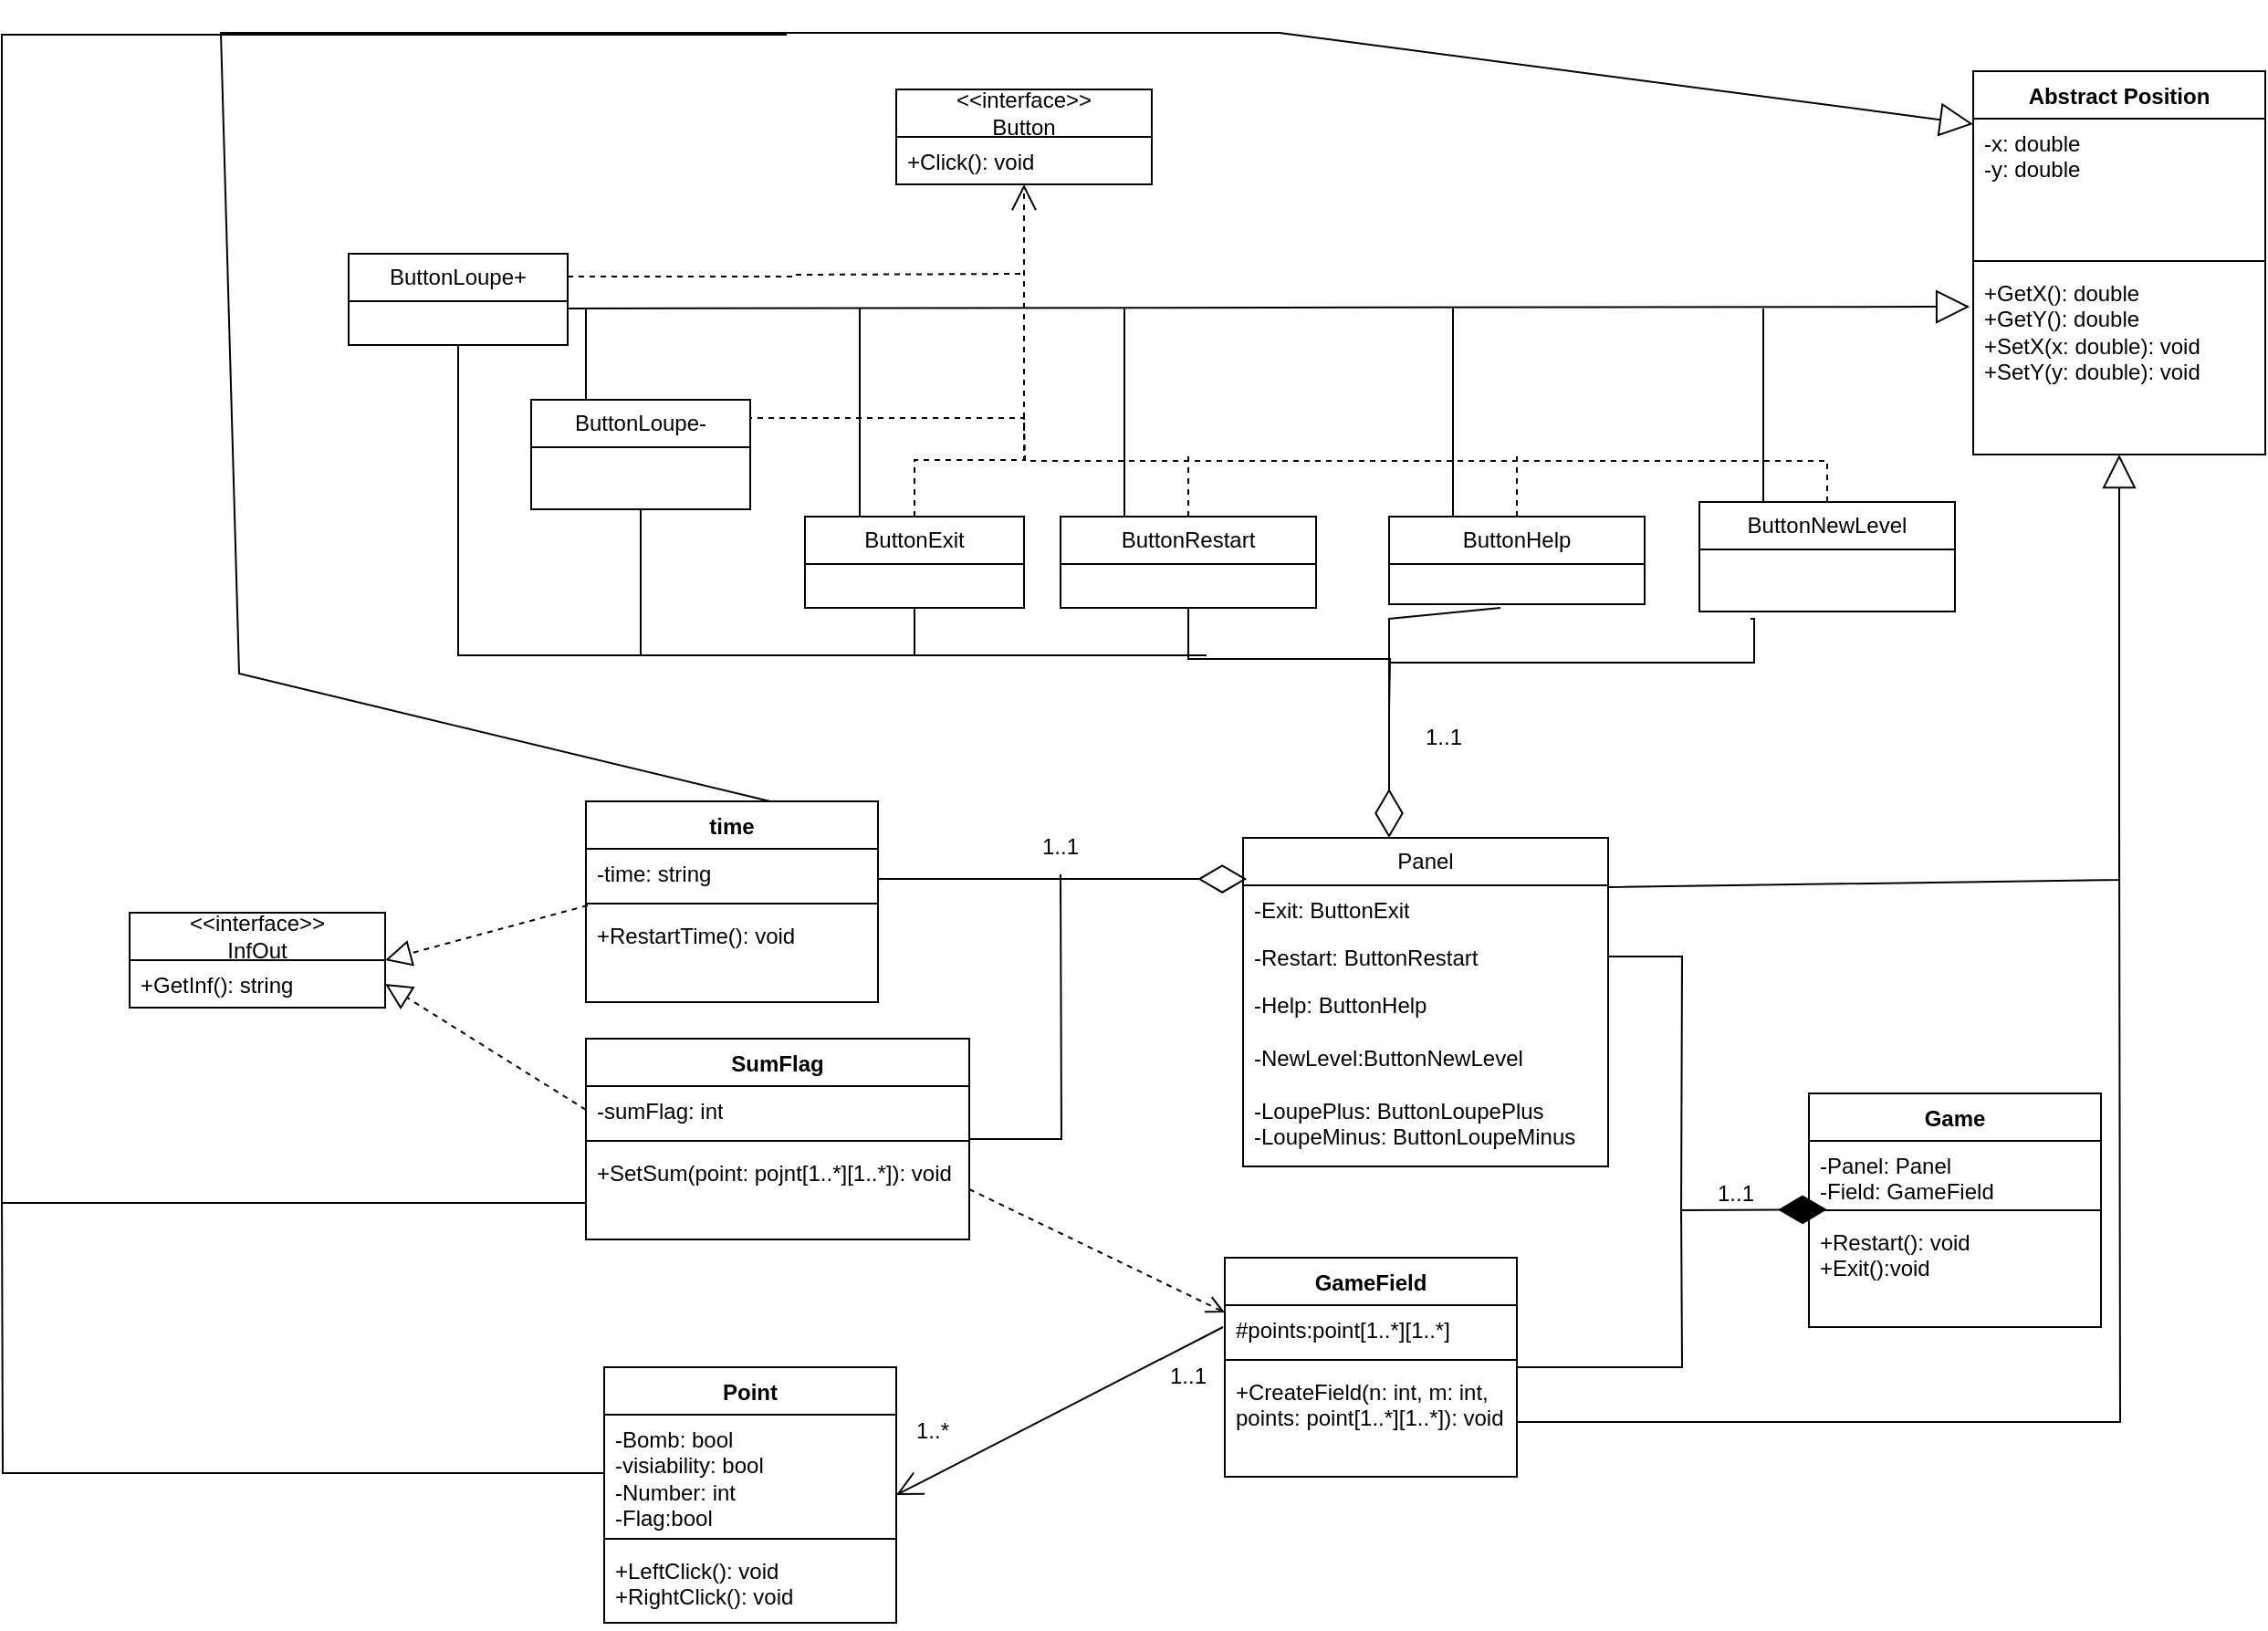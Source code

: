 <mxfile version="28.2.7">
  <diagram name="Страница — 1" id="gY2O-qyHXz5owjPsCHkH">
    <mxGraphModel dx="2253" dy="1956" grid="1" gridSize="10" guides="1" tooltips="1" connect="1" arrows="1" fold="1" page="1" pageScale="1" pageWidth="827" pageHeight="1169" math="0" shadow="0">
      <root>
        <mxCell id="0" />
        <mxCell id="1" parent="0" />
        <mxCell id="v99KTuT6lKcqQnEKjUZW-56" value="Abstract Position" style="swimlane;fontStyle=1;align=center;verticalAlign=top;childLayout=stackLayout;horizontal=1;startSize=26;horizontalStack=0;resizeParent=1;resizeParentMax=0;resizeLast=0;collapsible=1;marginBottom=0;whiteSpace=wrap;html=1;" vertex="1" parent="1">
          <mxGeometry x="620" y="20" width="160" height="210" as="geometry" />
        </mxCell>
        <mxCell id="v99KTuT6lKcqQnEKjUZW-57" value="&lt;div&gt;-x: double&lt;/div&gt;&lt;div&gt;-y: double&lt;/div&gt;" style="text;strokeColor=none;fillColor=none;align=left;verticalAlign=top;spacingLeft=4;spacingRight=4;overflow=hidden;rotatable=0;points=[[0,0.5],[1,0.5]];portConstraint=eastwest;whiteSpace=wrap;html=1;" vertex="1" parent="v99KTuT6lKcqQnEKjUZW-56">
          <mxGeometry y="26" width="160" height="74" as="geometry" />
        </mxCell>
        <mxCell id="v99KTuT6lKcqQnEKjUZW-58" value="" style="line;strokeWidth=1;fillColor=none;align=left;verticalAlign=middle;spacingTop=-1;spacingLeft=3;spacingRight=3;rotatable=0;labelPosition=right;points=[];portConstraint=eastwest;strokeColor=inherit;" vertex="1" parent="v99KTuT6lKcqQnEKjUZW-56">
          <mxGeometry y="100" width="160" height="8" as="geometry" />
        </mxCell>
        <mxCell id="v99KTuT6lKcqQnEKjUZW-59" value="&lt;div&gt;+GetX(): double&lt;/div&gt;&lt;div&gt;+GetY(): double&lt;/div&gt;&lt;div&gt;+SetX(x: double): void&lt;/div&gt;&lt;div&gt;+SetY(y: double): void&lt;/div&gt;&lt;div&gt;&lt;br&gt;&lt;/div&gt;&lt;div&gt;&lt;br&gt;&lt;/div&gt;" style="text;strokeColor=none;fillColor=none;align=left;verticalAlign=top;spacingLeft=4;spacingRight=4;overflow=hidden;rotatable=0;points=[[0,0.5],[1,0.5]];portConstraint=eastwest;whiteSpace=wrap;html=1;" vertex="1" parent="v99KTuT6lKcqQnEKjUZW-56">
          <mxGeometry y="108" width="160" height="102" as="geometry" />
        </mxCell>
        <mxCell id="v99KTuT6lKcqQnEKjUZW-98" style="edgeStyle=orthogonalEdgeStyle;rounded=0;orthogonalLoop=1;jettySize=auto;html=1;exitX=0.5;exitY=1;exitDx=0;exitDy=0;endArrow=none;endFill=0;" edge="1" parent="1" source="v99KTuT6lKcqQnEKjUZW-68">
          <mxGeometry relative="1" as="geometry">
            <mxPoint x="300" y="370" as="targetPoint" />
          </mxGeometry>
        </mxCell>
        <mxCell id="v99KTuT6lKcqQnEKjUZW-203" style="edgeStyle=orthogonalEdgeStyle;rounded=0;orthogonalLoop=1;jettySize=auto;html=1;exitX=0.5;exitY=0;exitDx=0;exitDy=0;dashed=1;endArrow=none;endFill=0;" edge="1" parent="1" source="v99KTuT6lKcqQnEKjUZW-68">
          <mxGeometry relative="1" as="geometry">
            <mxPoint x="190" y="230" as="targetPoint" />
          </mxGeometry>
        </mxCell>
        <mxCell id="v99KTuT6lKcqQnEKjUZW-210" style="edgeStyle=orthogonalEdgeStyle;rounded=0;orthogonalLoop=1;jettySize=auto;html=1;exitX=0.25;exitY=0;exitDx=0;exitDy=0;endArrow=none;endFill=0;" edge="1" parent="1" source="v99KTuT6lKcqQnEKjUZW-68">
          <mxGeometry relative="1" as="geometry">
            <mxPoint x="155" y="150" as="targetPoint" />
          </mxGeometry>
        </mxCell>
        <mxCell id="v99KTuT6lKcqQnEKjUZW-68" value="ButtonRestart" style="swimlane;fontStyle=0;childLayout=stackLayout;horizontal=1;startSize=26;fillColor=none;horizontalStack=0;resizeParent=1;resizeParentMax=0;resizeLast=0;collapsible=1;marginBottom=0;whiteSpace=wrap;html=1;" vertex="1" parent="1">
          <mxGeometry x="120" y="264" width="140" height="50" as="geometry" />
        </mxCell>
        <mxCell id="v99KTuT6lKcqQnEKjUZW-204" style="edgeStyle=orthogonalEdgeStyle;rounded=0;orthogonalLoop=1;jettySize=auto;html=1;exitX=0.5;exitY=0;exitDx=0;exitDy=0;dashed=1;endArrow=none;endFill=0;" edge="1" parent="1" source="v99KTuT6lKcqQnEKjUZW-72">
          <mxGeometry relative="1" as="geometry">
            <mxPoint x="370" y="230" as="targetPoint" />
          </mxGeometry>
        </mxCell>
        <mxCell id="v99KTuT6lKcqQnEKjUZW-211" style="edgeStyle=orthogonalEdgeStyle;rounded=0;orthogonalLoop=1;jettySize=auto;html=1;exitX=0.25;exitY=0;exitDx=0;exitDy=0;endArrow=none;endFill=0;" edge="1" parent="1" source="v99KTuT6lKcqQnEKjUZW-72">
          <mxGeometry relative="1" as="geometry">
            <mxPoint x="335" y="150" as="targetPoint" />
          </mxGeometry>
        </mxCell>
        <mxCell id="v99KTuT6lKcqQnEKjUZW-72" value="ButtonHelp" style="swimlane;fontStyle=0;childLayout=stackLayout;horizontal=1;startSize=26;fillColor=none;horizontalStack=0;resizeParent=1;resizeParentMax=0;resizeLast=0;collapsible=1;marginBottom=0;whiteSpace=wrap;html=1;" vertex="1" parent="1">
          <mxGeometry x="300" y="264" width="140" height="48" as="geometry" />
        </mxCell>
        <mxCell id="v99KTuT6lKcqQnEKjUZW-202" style="edgeStyle=orthogonalEdgeStyle;rounded=0;orthogonalLoop=1;jettySize=auto;html=1;exitX=0.5;exitY=0;exitDx=0;exitDy=0;dashed=1;endArrow=none;endFill=0;" edge="1" parent="1" source="v99KTuT6lKcqQnEKjUZW-74">
          <mxGeometry relative="1" as="geometry">
            <mxPoint x="100" y="210" as="targetPoint" />
          </mxGeometry>
        </mxCell>
        <mxCell id="v99KTuT6lKcqQnEKjUZW-212" style="edgeStyle=orthogonalEdgeStyle;rounded=0;orthogonalLoop=1;jettySize=auto;html=1;exitX=0.25;exitY=0;exitDx=0;exitDy=0;endArrow=none;endFill=0;" edge="1" parent="1" source="v99KTuT6lKcqQnEKjUZW-74">
          <mxGeometry relative="1" as="geometry">
            <mxPoint x="505" y="150" as="targetPoint" />
          </mxGeometry>
        </mxCell>
        <mxCell id="v99KTuT6lKcqQnEKjUZW-74" value="ButtonNewLevel" style="swimlane;fontStyle=0;childLayout=stackLayout;horizontal=1;startSize=26;fillColor=none;horizontalStack=0;resizeParent=1;resizeParentMax=0;resizeLast=0;collapsible=1;marginBottom=0;whiteSpace=wrap;html=1;" vertex="1" parent="1">
          <mxGeometry x="470" y="256" width="140" height="60" as="geometry" />
        </mxCell>
        <mxCell id="v99KTuT6lKcqQnEKjUZW-86" value="&lt;div&gt;&amp;lt;&amp;lt;interface&amp;gt;&amp;gt;&lt;/div&gt;&lt;div&gt;Button&lt;/div&gt;" style="swimlane;fontStyle=0;childLayout=stackLayout;horizontal=1;startSize=26;fillColor=none;horizontalStack=0;resizeParent=1;resizeParentMax=0;resizeLast=0;collapsible=1;marginBottom=0;whiteSpace=wrap;html=1;" vertex="1" parent="1">
          <mxGeometry x="30" y="30" width="140" height="52" as="geometry" />
        </mxCell>
        <mxCell id="v99KTuT6lKcqQnEKjUZW-87" value="&lt;div&gt;+Click(): void&lt;/div&gt;" style="text;strokeColor=none;fillColor=none;align=left;verticalAlign=top;spacingLeft=4;spacingRight=4;overflow=hidden;rotatable=0;points=[[0,0.5],[1,0.5]];portConstraint=eastwest;whiteSpace=wrap;html=1;" vertex="1" parent="v99KTuT6lKcqQnEKjUZW-86">
          <mxGeometry y="26" width="140" height="26" as="geometry" />
        </mxCell>
        <mxCell id="v99KTuT6lKcqQnEKjUZW-97" value="" style="endArrow=diamondThin;endFill=0;endSize=24;html=1;rounded=0;entryX=0.5;entryY=0;entryDx=0;entryDy=0;exitX=0.436;exitY=1.091;exitDx=0;exitDy=0;exitPerimeter=0;" edge="1" parent="1">
          <mxGeometry width="160" relative="1" as="geometry">
            <mxPoint x="361.04" y="314.002" as="sourcePoint" />
            <mxPoint x="300" y="440" as="targetPoint" />
            <Array as="points">
              <mxPoint x="300" y="320" />
              <mxPoint x="300" y="350" />
            </Array>
          </mxGeometry>
        </mxCell>
        <mxCell id="v99KTuT6lKcqQnEKjUZW-99" style="edgeStyle=orthogonalEdgeStyle;rounded=0;orthogonalLoop=1;jettySize=auto;html=1;endArrow=none;endFill=0;exitX=0.6;exitY=1.091;exitDx=0;exitDy=0;exitPerimeter=0;" edge="1" parent="1">
          <mxGeometry relative="1" as="geometry">
            <mxPoint x="300" y="344" as="targetPoint" />
            <mxPoint x="498" y="320.002" as="sourcePoint" />
            <Array as="points">
              <mxPoint x="500" y="320" />
            </Array>
          </mxGeometry>
        </mxCell>
        <mxCell id="v99KTuT6lKcqQnEKjUZW-100" value="" style="endArrow=block;endSize=16;endFill=0;html=1;rounded=0;exitX=1;exitY=0.15;exitDx=0;exitDy=0;exitPerimeter=0;" edge="1" parent="1" source="v99KTuT6lKcqQnEKjUZW-139" target="v99KTuT6lKcqQnEKjUZW-59">
          <mxGeometry width="160" relative="1" as="geometry">
            <mxPoint x="380" y="462.5" as="sourcePoint" />
            <mxPoint x="540" y="462.5" as="targetPoint" />
            <Array as="points">
              <mxPoint x="700" y="463" />
            </Array>
          </mxGeometry>
        </mxCell>
        <mxCell id="v99KTuT6lKcqQnEKjUZW-101" value="time" style="swimlane;fontStyle=1;align=center;verticalAlign=top;childLayout=stackLayout;horizontal=1;startSize=26;horizontalStack=0;resizeParent=1;resizeParentMax=0;resizeLast=0;collapsible=1;marginBottom=0;whiteSpace=wrap;html=1;" vertex="1" parent="1">
          <mxGeometry x="-140" y="420" width="160" height="110" as="geometry" />
        </mxCell>
        <mxCell id="v99KTuT6lKcqQnEKjUZW-102" value="-time: string" style="text;strokeColor=none;fillColor=none;align=left;verticalAlign=top;spacingLeft=4;spacingRight=4;overflow=hidden;rotatable=0;points=[[0,0.5],[1,0.5]];portConstraint=eastwest;whiteSpace=wrap;html=1;" vertex="1" parent="v99KTuT6lKcqQnEKjUZW-101">
          <mxGeometry y="26" width="160" height="26" as="geometry" />
        </mxCell>
        <mxCell id="v99KTuT6lKcqQnEKjUZW-103" value="" style="line;strokeWidth=1;fillColor=none;align=left;verticalAlign=middle;spacingTop=-1;spacingLeft=3;spacingRight=3;rotatable=0;labelPosition=right;points=[];portConstraint=eastwest;strokeColor=inherit;" vertex="1" parent="v99KTuT6lKcqQnEKjUZW-101">
          <mxGeometry y="52" width="160" height="8" as="geometry" />
        </mxCell>
        <mxCell id="v99KTuT6lKcqQnEKjUZW-104" value="&lt;div&gt;+RestartTime(): void&lt;/div&gt;" style="text;strokeColor=none;fillColor=none;align=left;verticalAlign=top;spacingLeft=4;spacingRight=4;overflow=hidden;rotatable=0;points=[[0,0.5],[1,0.5]];portConstraint=eastwest;whiteSpace=wrap;html=1;" vertex="1" parent="v99KTuT6lKcqQnEKjUZW-101">
          <mxGeometry y="60" width="160" height="50" as="geometry" />
        </mxCell>
        <mxCell id="v99KTuT6lKcqQnEKjUZW-114" style="edgeStyle=orthogonalEdgeStyle;rounded=0;orthogonalLoop=1;jettySize=auto;html=1;exitX=1;exitY=0.5;exitDx=0;exitDy=0;endArrow=none;endFill=0;" edge="1" parent="1" source="v99KTuT6lKcqQnEKjUZW-109">
          <mxGeometry relative="1" as="geometry">
            <mxPoint x="120" y="460" as="targetPoint" />
          </mxGeometry>
        </mxCell>
        <mxCell id="v99KTuT6lKcqQnEKjUZW-109" value="SumFlag" style="swimlane;fontStyle=1;align=center;verticalAlign=top;childLayout=stackLayout;horizontal=1;startSize=26;horizontalStack=0;resizeParent=1;resizeParentMax=0;resizeLast=0;collapsible=1;marginBottom=0;whiteSpace=wrap;html=1;" vertex="1" parent="1">
          <mxGeometry x="-140" y="550" width="210" height="110" as="geometry" />
        </mxCell>
        <mxCell id="v99KTuT6lKcqQnEKjUZW-110" value="-sumFlag: int" style="text;strokeColor=none;fillColor=none;align=left;verticalAlign=top;spacingLeft=4;spacingRight=4;overflow=hidden;rotatable=0;points=[[0,0.5],[1,0.5]];portConstraint=eastwest;whiteSpace=wrap;html=1;" vertex="1" parent="v99KTuT6lKcqQnEKjUZW-109">
          <mxGeometry y="26" width="210" height="26" as="geometry" />
        </mxCell>
        <mxCell id="v99KTuT6lKcqQnEKjUZW-111" value="" style="line;strokeWidth=1;fillColor=none;align=left;verticalAlign=middle;spacingTop=-1;spacingLeft=3;spacingRight=3;rotatable=0;labelPosition=right;points=[];portConstraint=eastwest;strokeColor=inherit;" vertex="1" parent="v99KTuT6lKcqQnEKjUZW-109">
          <mxGeometry y="52" width="210" height="8" as="geometry" />
        </mxCell>
        <mxCell id="v99KTuT6lKcqQnEKjUZW-112" value="+SetSum(point: pojnt[1..*][1..*]): void&lt;div&gt;&lt;br&gt;&lt;/div&gt;" style="text;strokeColor=none;fillColor=none;align=left;verticalAlign=top;spacingLeft=4;spacingRight=4;overflow=hidden;rotatable=0;points=[[0,0.5],[1,0.5]];portConstraint=eastwest;whiteSpace=wrap;html=1;" vertex="1" parent="v99KTuT6lKcqQnEKjUZW-109">
          <mxGeometry y="60" width="210" height="50" as="geometry" />
        </mxCell>
        <mxCell id="v99KTuT6lKcqQnEKjUZW-113" value="" style="endArrow=diamondThin;endFill=0;endSize=24;html=1;rounded=0;entryX=0.013;entryY=0.962;entryDx=0;entryDy=0;entryPerimeter=0;exitX=1;exitY=0.962;exitDx=0;exitDy=0;exitPerimeter=0;" edge="1" parent="1">
          <mxGeometry width="160" relative="1" as="geometry">
            <mxPoint x="20" y="462.512" as="sourcePoint" />
            <mxPoint x="222.08" y="462.512" as="targetPoint" />
            <Array as="points">
              <mxPoint x="130" y="462.5" />
            </Array>
          </mxGeometry>
        </mxCell>
        <mxCell id="v99KTuT6lKcqQnEKjUZW-115" value="" style="endArrow=block;endSize=16;endFill=0;html=1;rounded=0;exitX=0.631;exitY=0.012;exitDx=0;exitDy=0;exitPerimeter=0;" edge="1" parent="1">
          <mxGeometry width="160" relative="1" as="geometry">
            <mxPoint x="-39.04" y="420.002" as="sourcePoint" />
            <mxPoint x="620" y="48.97" as="targetPoint" />
            <Array as="points">
              <mxPoint x="-330" y="350" />
              <mxPoint x="-340" y="-1" />
              <mxPoint x="240" y="-1.03" />
            </Array>
          </mxGeometry>
        </mxCell>
        <mxCell id="v99KTuT6lKcqQnEKjUZW-134" style="edgeStyle=orthogonalEdgeStyle;rounded=0;orthogonalLoop=1;jettySize=auto;html=1;exitX=0.5;exitY=1;exitDx=0;exitDy=0;endArrow=none;endFill=0;" edge="1" parent="1" source="v99KTuT6lKcqQnEKjUZW-130">
          <mxGeometry relative="1" as="geometry">
            <mxPoint x="200" y="340" as="targetPoint" />
            <Array as="points">
              <mxPoint x="40" y="340" />
            </Array>
          </mxGeometry>
        </mxCell>
        <mxCell id="v99KTuT6lKcqQnEKjUZW-198" style="edgeStyle=orthogonalEdgeStyle;rounded=0;orthogonalLoop=1;jettySize=auto;html=1;exitX=0.5;exitY=0;exitDx=0;exitDy=0;endArrow=none;endFill=0;dashed=1;" edge="1" parent="1" source="v99KTuT6lKcqQnEKjUZW-130">
          <mxGeometry relative="1" as="geometry">
            <mxPoint x="100" y="200" as="targetPoint" />
            <Array as="points">
              <mxPoint x="40" y="233" />
              <mxPoint x="100" y="233" />
            </Array>
          </mxGeometry>
        </mxCell>
        <mxCell id="v99KTuT6lKcqQnEKjUZW-209" style="edgeStyle=orthogonalEdgeStyle;rounded=0;orthogonalLoop=1;jettySize=auto;html=1;exitX=0.25;exitY=0;exitDx=0;exitDy=0;endArrow=none;endFill=0;" edge="1" parent="1" source="v99KTuT6lKcqQnEKjUZW-130">
          <mxGeometry relative="1" as="geometry">
            <mxPoint x="10" y="150" as="targetPoint" />
          </mxGeometry>
        </mxCell>
        <mxCell id="v99KTuT6lKcqQnEKjUZW-130" value="ButtonExit" style="swimlane;fontStyle=0;childLayout=stackLayout;horizontal=1;startSize=26;fillColor=none;horizontalStack=0;resizeParent=1;resizeParentMax=0;resizeLast=0;collapsible=1;marginBottom=0;whiteSpace=wrap;html=1;" vertex="1" parent="1">
          <mxGeometry x="-20" y="264" width="120" height="50" as="geometry">
            <mxRectangle x="-20" y="264" width="110" height="30" as="alternateBounds" />
          </mxGeometry>
        </mxCell>
        <mxCell id="v99KTuT6lKcqQnEKjUZW-139" value="Panel" style="swimlane;fontStyle=0;childLayout=stackLayout;horizontal=1;startSize=26;fillColor=none;horizontalStack=0;resizeParent=1;resizeParentMax=0;resizeLast=0;collapsible=1;marginBottom=0;whiteSpace=wrap;html=1;" vertex="1" parent="1">
          <mxGeometry x="220" y="440" width="200" height="180" as="geometry">
            <mxRectangle x="220" y="440" width="70" height="30" as="alternateBounds" />
          </mxGeometry>
        </mxCell>
        <mxCell id="v99KTuT6lKcqQnEKjUZW-140" value="-Exit: ButtonExit" style="text;strokeColor=none;fillColor=none;align=left;verticalAlign=top;spacingLeft=4;spacingRight=4;overflow=hidden;rotatable=0;points=[[0,0.5],[1,0.5]];portConstraint=eastwest;whiteSpace=wrap;html=1;" vertex="1" parent="v99KTuT6lKcqQnEKjUZW-139">
          <mxGeometry y="26" width="200" height="26" as="geometry" />
        </mxCell>
        <mxCell id="v99KTuT6lKcqQnEKjUZW-174" style="edgeStyle=orthogonalEdgeStyle;rounded=0;orthogonalLoop=1;jettySize=auto;html=1;exitX=1;exitY=0.5;exitDx=0;exitDy=0;endArrow=none;endFill=0;" edge="1" parent="v99KTuT6lKcqQnEKjUZW-139" source="v99KTuT6lKcqQnEKjUZW-141">
          <mxGeometry relative="1" as="geometry">
            <mxPoint x="240" y="210" as="targetPoint" />
          </mxGeometry>
        </mxCell>
        <mxCell id="v99KTuT6lKcqQnEKjUZW-141" value="&lt;div&gt;-Restart: ButtonRestart&lt;br&gt;&lt;br&gt;&lt;/div&gt;" style="text;strokeColor=none;fillColor=none;align=left;verticalAlign=top;spacingLeft=4;spacingRight=4;overflow=hidden;rotatable=0;points=[[0,0.5],[1,0.5]];portConstraint=eastwest;whiteSpace=wrap;html=1;" vertex="1" parent="v99KTuT6lKcqQnEKjUZW-139">
          <mxGeometry y="52" width="200" height="26" as="geometry" />
        </mxCell>
        <mxCell id="v99KTuT6lKcqQnEKjUZW-142" value="-Help: ButtonHelp&lt;br&gt;&lt;div&gt;&lt;br&gt;&lt;/div&gt;&lt;div&gt;-NewLevel:ButtonNewLevel&lt;br&gt;&lt;br&gt;&lt;/div&gt;&lt;div&gt;-LoupePlus: ButtonLoupePlus&lt;/div&gt;&lt;div&gt;-LoupeMinus: ButtonLoupeMinus&lt;/div&gt;&lt;div&gt;&lt;br&gt;&lt;/div&gt;" style="text;strokeColor=none;fillColor=none;align=left;verticalAlign=top;spacingLeft=4;spacingRight=4;overflow=hidden;rotatable=0;points=[[0,0.5],[1,0.5]];portConstraint=eastwest;whiteSpace=wrap;html=1;" vertex="1" parent="v99KTuT6lKcqQnEKjUZW-139">
          <mxGeometry y="78" width="200" height="102" as="geometry" />
        </mxCell>
        <mxCell id="v99KTuT6lKcqQnEKjUZW-147" value="Point" style="swimlane;fontStyle=1;align=center;verticalAlign=top;childLayout=stackLayout;horizontal=1;startSize=26;horizontalStack=0;resizeParent=1;resizeParentMax=0;resizeLast=0;collapsible=1;marginBottom=0;whiteSpace=wrap;html=1;" vertex="1" parent="1">
          <mxGeometry x="-130" y="730" width="160" height="140" as="geometry" />
        </mxCell>
        <mxCell id="v99KTuT6lKcqQnEKjUZW-185" style="edgeStyle=orthogonalEdgeStyle;rounded=0;orthogonalLoop=1;jettySize=auto;html=1;exitX=0;exitY=0.5;exitDx=0;exitDy=0;endArrow=none;endFill=0;" edge="1" parent="v99KTuT6lKcqQnEKjUZW-147" source="v99KTuT6lKcqQnEKjUZW-148">
          <mxGeometry relative="1" as="geometry">
            <mxPoint x="-330" y="-100" as="targetPoint" />
          </mxGeometry>
        </mxCell>
        <mxCell id="v99KTuT6lKcqQnEKjUZW-148" value="&lt;div&gt;-Bomb: bool&lt;/div&gt;&lt;div&gt;-visiability: bool&lt;br&gt;-Number: int&lt;br&gt;-Flag:bool&lt;/div&gt;&lt;div&gt;&lt;br&gt;&lt;/div&gt;" style="text;strokeColor=none;fillColor=none;align=left;verticalAlign=top;spacingLeft=4;spacingRight=4;overflow=hidden;rotatable=0;points=[[0,0.5],[1,0.5]];portConstraint=eastwest;whiteSpace=wrap;html=1;" vertex="1" parent="v99KTuT6lKcqQnEKjUZW-147">
          <mxGeometry y="26" width="160" height="64" as="geometry" />
        </mxCell>
        <mxCell id="v99KTuT6lKcqQnEKjUZW-149" value="" style="line;strokeWidth=1;fillColor=none;align=left;verticalAlign=middle;spacingTop=-1;spacingLeft=3;spacingRight=3;rotatable=0;labelPosition=right;points=[];portConstraint=eastwest;strokeColor=inherit;" vertex="1" parent="v99KTuT6lKcqQnEKjUZW-147">
          <mxGeometry y="90" width="160" height="8" as="geometry" />
        </mxCell>
        <mxCell id="v99KTuT6lKcqQnEKjUZW-150" value="+LeftClick(): void&lt;br&gt;+RightClick(): void&lt;div&gt;&lt;br/&gt;&lt;/div&gt;" style="text;strokeColor=none;fillColor=none;align=left;verticalAlign=top;spacingLeft=4;spacingRight=4;overflow=hidden;rotatable=0;points=[[0,0.5],[1,0.5]];portConstraint=eastwest;whiteSpace=wrap;html=1;" vertex="1" parent="v99KTuT6lKcqQnEKjUZW-147">
          <mxGeometry y="98" width="160" height="42" as="geometry" />
        </mxCell>
        <mxCell id="v99KTuT6lKcqQnEKjUZW-152" value="" style="endArrow=open;endFill=1;endSize=12;html=1;rounded=0;entryX=1;entryY=0.5;entryDx=0;entryDy=0;exitX=-0.006;exitY=0.077;exitDx=0;exitDy=0;exitPerimeter=0;" edge="1" parent="1" target="v99KTuT6lKcqQnEKjUZW-147">
          <mxGeometry width="160" relative="1" as="geometry">
            <mxPoint x="209.04" y="708.002" as="sourcePoint" />
            <mxPoint x="190" y="709.5" as="targetPoint" />
          </mxGeometry>
        </mxCell>
        <mxCell id="v99KTuT6lKcqQnEKjUZW-175" style="edgeStyle=orthogonalEdgeStyle;rounded=0;orthogonalLoop=1;jettySize=auto;html=1;exitX=1;exitY=0.5;exitDx=0;exitDy=0;endArrow=none;endFill=0;" edge="1" parent="1" source="v99KTuT6lKcqQnEKjUZW-153">
          <mxGeometry relative="1" as="geometry">
            <mxPoint x="460" y="640" as="targetPoint" />
          </mxGeometry>
        </mxCell>
        <mxCell id="v99KTuT6lKcqQnEKjUZW-196" style="edgeStyle=orthogonalEdgeStyle;rounded=0;orthogonalLoop=1;jettySize=auto;html=1;exitX=1;exitY=0.75;exitDx=0;exitDy=0;endArrow=none;endFill=0;" edge="1" parent="1" source="v99KTuT6lKcqQnEKjUZW-153">
          <mxGeometry relative="1" as="geometry">
            <mxPoint x="700" y="430" as="targetPoint" />
          </mxGeometry>
        </mxCell>
        <mxCell id="v99KTuT6lKcqQnEKjUZW-153" value="GameField" style="swimlane;fontStyle=1;align=center;verticalAlign=top;childLayout=stackLayout;horizontal=1;startSize=26;horizontalStack=0;resizeParent=1;resizeParentMax=0;resizeLast=0;collapsible=1;marginBottom=0;whiteSpace=wrap;html=1;" vertex="1" parent="1">
          <mxGeometry x="210" y="670" width="160" height="120" as="geometry" />
        </mxCell>
        <mxCell id="v99KTuT6lKcqQnEKjUZW-154" value="#points:point[1..*][1..*]" style="text;strokeColor=none;fillColor=none;align=left;verticalAlign=top;spacingLeft=4;spacingRight=4;overflow=hidden;rotatable=0;points=[[0,0.5],[1,0.5]];portConstraint=eastwest;whiteSpace=wrap;html=1;" vertex="1" parent="v99KTuT6lKcqQnEKjUZW-153">
          <mxGeometry y="26" width="160" height="26" as="geometry" />
        </mxCell>
        <mxCell id="v99KTuT6lKcqQnEKjUZW-155" value="" style="line;strokeWidth=1;fillColor=none;align=left;verticalAlign=middle;spacingTop=-1;spacingLeft=3;spacingRight=3;rotatable=0;labelPosition=right;points=[];portConstraint=eastwest;strokeColor=inherit;" vertex="1" parent="v99KTuT6lKcqQnEKjUZW-153">
          <mxGeometry y="52" width="160" height="8" as="geometry" />
        </mxCell>
        <mxCell id="v99KTuT6lKcqQnEKjUZW-156" value="+CreateField(n: int, m: int, points: point[1..*][1..*]): void" style="text;strokeColor=none;fillColor=none;align=left;verticalAlign=top;spacingLeft=4;spacingRight=4;overflow=hidden;rotatable=0;points=[[0,0.5],[1,0.5]];portConstraint=eastwest;whiteSpace=wrap;html=1;" vertex="1" parent="v99KTuT6lKcqQnEKjUZW-153">
          <mxGeometry y="60" width="160" height="60" as="geometry" />
        </mxCell>
        <mxCell id="v99KTuT6lKcqQnEKjUZW-158" value="Game" style="swimlane;fontStyle=1;align=center;verticalAlign=top;childLayout=stackLayout;horizontal=1;startSize=26;horizontalStack=0;resizeParent=1;resizeParentMax=0;resizeLast=0;collapsible=1;marginBottom=0;whiteSpace=wrap;html=1;" vertex="1" parent="1">
          <mxGeometry x="530" y="580" width="160" height="128" as="geometry" />
        </mxCell>
        <mxCell id="v99KTuT6lKcqQnEKjUZW-159" value="&lt;div&gt;-Panel: Panel&lt;/div&gt;&lt;div&gt;-Field: GameField&lt;/div&gt;" style="text;strokeColor=none;fillColor=none;align=left;verticalAlign=top;spacingLeft=4;spacingRight=4;overflow=hidden;rotatable=0;points=[[0,0.5],[1,0.5]];portConstraint=eastwest;whiteSpace=wrap;html=1;" vertex="1" parent="v99KTuT6lKcqQnEKjUZW-158">
          <mxGeometry y="26" width="160" height="34" as="geometry" />
        </mxCell>
        <mxCell id="v99KTuT6lKcqQnEKjUZW-160" value="" style="line;strokeWidth=1;fillColor=none;align=left;verticalAlign=middle;spacingTop=-1;spacingLeft=3;spacingRight=3;rotatable=0;labelPosition=right;points=[];portConstraint=eastwest;strokeColor=inherit;" vertex="1" parent="v99KTuT6lKcqQnEKjUZW-158">
          <mxGeometry y="60" width="160" height="8" as="geometry" />
        </mxCell>
        <mxCell id="v99KTuT6lKcqQnEKjUZW-161" value="&lt;div&gt;&lt;div&gt;+Restart(): void&lt;br&gt;+Exit():void&lt;/div&gt;&lt;/div&gt;" style="text;strokeColor=none;fillColor=none;align=left;verticalAlign=top;spacingLeft=4;spacingRight=4;overflow=hidden;rotatable=0;points=[[0,0.5],[1,0.5]];portConstraint=eastwest;whiteSpace=wrap;html=1;" vertex="1" parent="v99KTuT6lKcqQnEKjUZW-158">
          <mxGeometry y="68" width="160" height="60" as="geometry" />
        </mxCell>
        <mxCell id="v99KTuT6lKcqQnEKjUZW-162" value="" style="html=1;verticalAlign=bottom;endArrow=open;dashed=1;endSize=8;curved=0;rounded=0;entryX=0;entryY=0.25;entryDx=0;entryDy=0;exitX=1;exitY=0.75;exitDx=0;exitDy=0;" edge="1" parent="1" source="v99KTuT6lKcqQnEKjUZW-109" target="v99KTuT6lKcqQnEKjUZW-153">
          <mxGeometry relative="1" as="geometry">
            <mxPoint x="90" y="690" as="sourcePoint" />
            <mxPoint x="110" y="660" as="targetPoint" />
          </mxGeometry>
        </mxCell>
        <mxCell id="v99KTuT6lKcqQnEKjUZW-171" value="" style="endArrow=diamondThin;endFill=1;endSize=24;html=1;rounded=0;" edge="1" parent="1">
          <mxGeometry width="160" relative="1" as="geometry">
            <mxPoint x="460" y="644" as="sourcePoint" />
            <mxPoint x="540" y="643.58" as="targetPoint" />
          </mxGeometry>
        </mxCell>
        <mxCell id="v99KTuT6lKcqQnEKjUZW-176" value="&amp;lt;&amp;lt;interface&amp;gt;&amp;gt;&lt;br&gt;InfOut" style="swimlane;fontStyle=0;childLayout=stackLayout;horizontal=1;startSize=26;fillColor=none;horizontalStack=0;resizeParent=1;resizeParentMax=0;resizeLast=0;collapsible=1;marginBottom=0;whiteSpace=wrap;html=1;" vertex="1" parent="1">
          <mxGeometry x="-390" y="481" width="140" height="52" as="geometry" />
        </mxCell>
        <mxCell id="v99KTuT6lKcqQnEKjUZW-177" value="+GetInf(): string" style="text;strokeColor=none;fillColor=none;align=left;verticalAlign=top;spacingLeft=4;spacingRight=4;overflow=hidden;rotatable=0;points=[[0,0.5],[1,0.5]];portConstraint=eastwest;whiteSpace=wrap;html=1;" vertex="1" parent="v99KTuT6lKcqQnEKjUZW-176">
          <mxGeometry y="26" width="140" height="26" as="geometry" />
        </mxCell>
        <mxCell id="v99KTuT6lKcqQnEKjUZW-184" style="edgeStyle=orthogonalEdgeStyle;rounded=0;orthogonalLoop=1;jettySize=auto;html=1;exitX=0;exitY=0.5;exitDx=0;exitDy=0;endArrow=none;endFill=0;" edge="1" parent="1">
          <mxGeometry relative="1" as="geometry">
            <mxPoint x="-30" as="targetPoint" />
            <mxPoint x="-140" y="640" as="sourcePoint" />
            <Array as="points">
              <mxPoint x="-460" y="640" />
              <mxPoint x="-460" />
              <mxPoint x="-30" />
            </Array>
          </mxGeometry>
        </mxCell>
        <mxCell id="v99KTuT6lKcqQnEKjUZW-195" style="edgeStyle=orthogonalEdgeStyle;rounded=0;orthogonalLoop=1;jettySize=auto;html=1;exitX=0.5;exitY=1;exitDx=0;exitDy=0;endArrow=none;endFill=0;" edge="1" parent="1" source="v99KTuT6lKcqQnEKjUZW-190">
          <mxGeometry relative="1" as="geometry">
            <mxPoint x="-110" y="340" as="targetPoint" />
          </mxGeometry>
        </mxCell>
        <mxCell id="v99KTuT6lKcqQnEKjUZW-205" style="edgeStyle=orthogonalEdgeStyle;rounded=0;orthogonalLoop=1;jettySize=auto;html=1;exitX=1;exitY=0.5;exitDx=0;exitDy=0;dashed=1;endArrow=none;endFill=0;" edge="1" parent="1" source="v99KTuT6lKcqQnEKjUZW-190">
          <mxGeometry relative="1" as="geometry">
            <mxPoint x="100" y="222" as="targetPoint" />
            <Array as="points">
              <mxPoint x="-50" y="210" />
              <mxPoint x="100" y="210" />
            </Array>
          </mxGeometry>
        </mxCell>
        <mxCell id="v99KTuT6lKcqQnEKjUZW-208" style="edgeStyle=orthogonalEdgeStyle;rounded=0;orthogonalLoop=1;jettySize=auto;html=1;exitX=0.25;exitY=0;exitDx=0;exitDy=0;endArrow=none;endFill=0;" edge="1" parent="1" source="v99KTuT6lKcqQnEKjUZW-190">
          <mxGeometry relative="1" as="geometry">
            <mxPoint x="-140" y="150" as="targetPoint" />
          </mxGeometry>
        </mxCell>
        <mxCell id="v99KTuT6lKcqQnEKjUZW-190" value="Button&lt;span data-lang=&quot;en&quot; class=&quot;Translate-ValuesContent&quot;&gt;Loupe-&lt;/span&gt;" style="swimlane;fontStyle=0;childLayout=stackLayout;horizontal=1;startSize=26;fillColor=none;horizontalStack=0;resizeParent=1;resizeParentMax=0;resizeLast=0;collapsible=1;marginBottom=0;whiteSpace=wrap;html=1;" vertex="1" parent="1">
          <mxGeometry x="-170" y="200" width="120" height="60" as="geometry">
            <mxRectangle x="-20" y="264" width="110" height="30" as="alternateBounds" />
          </mxGeometry>
        </mxCell>
        <mxCell id="v99KTuT6lKcqQnEKjUZW-194" style="edgeStyle=orthogonalEdgeStyle;rounded=0;orthogonalLoop=1;jettySize=auto;html=1;exitX=0.5;exitY=1;exitDx=0;exitDy=0;endArrow=none;endFill=0;" edge="1" parent="1" source="v99KTuT6lKcqQnEKjUZW-192">
          <mxGeometry relative="1" as="geometry">
            <mxPoint x="40" y="330" as="targetPoint" />
            <Array as="points">
              <mxPoint x="-210" y="340" />
              <mxPoint x="40" y="340" />
            </Array>
          </mxGeometry>
        </mxCell>
        <mxCell id="v99KTuT6lKcqQnEKjUZW-206" style="edgeStyle=orthogonalEdgeStyle;rounded=0;orthogonalLoop=1;jettySize=auto;html=1;exitX=1;exitY=0.25;exitDx=0;exitDy=0;dashed=1;endArrow=none;endFill=0;" edge="1" parent="1" source="v99KTuT6lKcqQnEKjUZW-192">
          <mxGeometry relative="1" as="geometry">
            <mxPoint x="100" y="131" as="targetPoint" />
          </mxGeometry>
        </mxCell>
        <mxCell id="v99KTuT6lKcqQnEKjUZW-192" value="Button&lt;span data-lang=&quot;en&quot; class=&quot;Translate-ValuesContent&quot;&gt;Loupe+&lt;/span&gt;" style="swimlane;fontStyle=0;childLayout=stackLayout;horizontal=1;startSize=26;fillColor=none;horizontalStack=0;resizeParent=1;resizeParentMax=0;resizeLast=0;collapsible=1;marginBottom=0;whiteSpace=wrap;html=1;" vertex="1" parent="1">
          <mxGeometry x="-270" y="120" width="120" height="50" as="geometry">
            <mxRectangle x="-20" y="264" width="110" height="30" as="alternateBounds" />
          </mxGeometry>
        </mxCell>
        <mxCell id="v99KTuT6lKcqQnEKjUZW-197" value="" style="endArrow=open;endSize=12;dashed=1;html=1;rounded=0;entryX=0.5;entryY=1;entryDx=0;entryDy=0;" edge="1" parent="1" target="v99KTuT6lKcqQnEKjUZW-86">
          <mxGeometry width="160" relative="1" as="geometry">
            <mxPoint x="100" y="210" as="sourcePoint" />
            <mxPoint x="150" y="141.5" as="targetPoint" />
          </mxGeometry>
        </mxCell>
        <mxCell id="v99KTuT6lKcqQnEKjUZW-207" value="" style="endArrow=block;endSize=16;endFill=0;html=1;rounded=0;exitX=1;exitY=1;exitDx=0;exitDy=0;entryX=-0.012;entryY=0.206;entryDx=0;entryDy=0;entryPerimeter=0;" edge="1" parent="1" target="v99KTuT6lKcqQnEKjUZW-59">
          <mxGeometry width="160" relative="1" as="geometry">
            <mxPoint x="-150" y="150" as="sourcePoint" />
            <mxPoint x="610" y="150" as="targetPoint" />
          </mxGeometry>
        </mxCell>
        <mxCell id="v99KTuT6lKcqQnEKjUZW-214" value="&lt;div&gt;1..*&lt;/div&gt;" style="text;html=1;whiteSpace=wrap;strokeColor=none;fillColor=none;align=center;verticalAlign=middle;rounded=0;" vertex="1" parent="1">
          <mxGeometry x="20" y="750" width="60" height="30" as="geometry" />
        </mxCell>
        <mxCell id="v99KTuT6lKcqQnEKjUZW-215" value="&lt;div&gt;1..1&lt;/div&gt;" style="text;html=1;whiteSpace=wrap;strokeColor=none;fillColor=none;align=center;verticalAlign=middle;rounded=0;" vertex="1" parent="1">
          <mxGeometry x="160" y="720" width="60" height="30" as="geometry" />
        </mxCell>
        <mxCell id="v99KTuT6lKcqQnEKjUZW-216" value="&lt;div&gt;1..1&lt;/div&gt;" style="text;html=1;whiteSpace=wrap;strokeColor=none;fillColor=none;align=center;verticalAlign=middle;rounded=0;" vertex="1" parent="1">
          <mxGeometry x="300" y="370" width="60" height="30" as="geometry" />
        </mxCell>
        <mxCell id="v99KTuT6lKcqQnEKjUZW-217" value="&lt;div&gt;1..1&lt;/div&gt;" style="text;html=1;whiteSpace=wrap;strokeColor=none;fillColor=none;align=center;verticalAlign=middle;rounded=0;" vertex="1" parent="1">
          <mxGeometry x="90" y="430" width="60" height="30" as="geometry" />
        </mxCell>
        <mxCell id="v99KTuT6lKcqQnEKjUZW-218" value="&lt;div&gt;1..1&lt;/div&gt;" style="text;html=1;whiteSpace=wrap;strokeColor=none;fillColor=none;align=center;verticalAlign=middle;rounded=0;" vertex="1" parent="1">
          <mxGeometry x="460" y="620" width="60" height="30" as="geometry" />
        </mxCell>
        <mxCell id="v99KTuT6lKcqQnEKjUZW-219" value="" style="endArrow=block;dashed=1;endFill=0;endSize=12;html=1;rounded=0;exitX=0.006;exitY=-0.06;exitDx=0;exitDy=0;exitPerimeter=0;entryX=1;entryY=0.5;entryDx=0;entryDy=0;" edge="1" parent="1" source="v99KTuT6lKcqQnEKjUZW-104" target="v99KTuT6lKcqQnEKjUZW-176">
          <mxGeometry width="160" relative="1" as="geometry">
            <mxPoint x="30" y="380" as="sourcePoint" />
            <mxPoint x="190" y="380" as="targetPoint" />
          </mxGeometry>
        </mxCell>
        <mxCell id="v99KTuT6lKcqQnEKjUZW-220" value="" style="endArrow=block;dashed=1;endFill=0;endSize=12;html=1;rounded=0;exitX=0;exitY=0.5;exitDx=0;exitDy=0;entryX=1;entryY=0.5;entryDx=0;entryDy=0;" edge="1" parent="1" source="v99KTuT6lKcqQnEKjUZW-110" target="v99KTuT6lKcqQnEKjUZW-177">
          <mxGeometry width="160" relative="1" as="geometry">
            <mxPoint x="-59" y="520" as="sourcePoint" />
            <mxPoint x="-170" y="550" as="targetPoint" />
          </mxGeometry>
        </mxCell>
      </root>
    </mxGraphModel>
  </diagram>
</mxfile>
